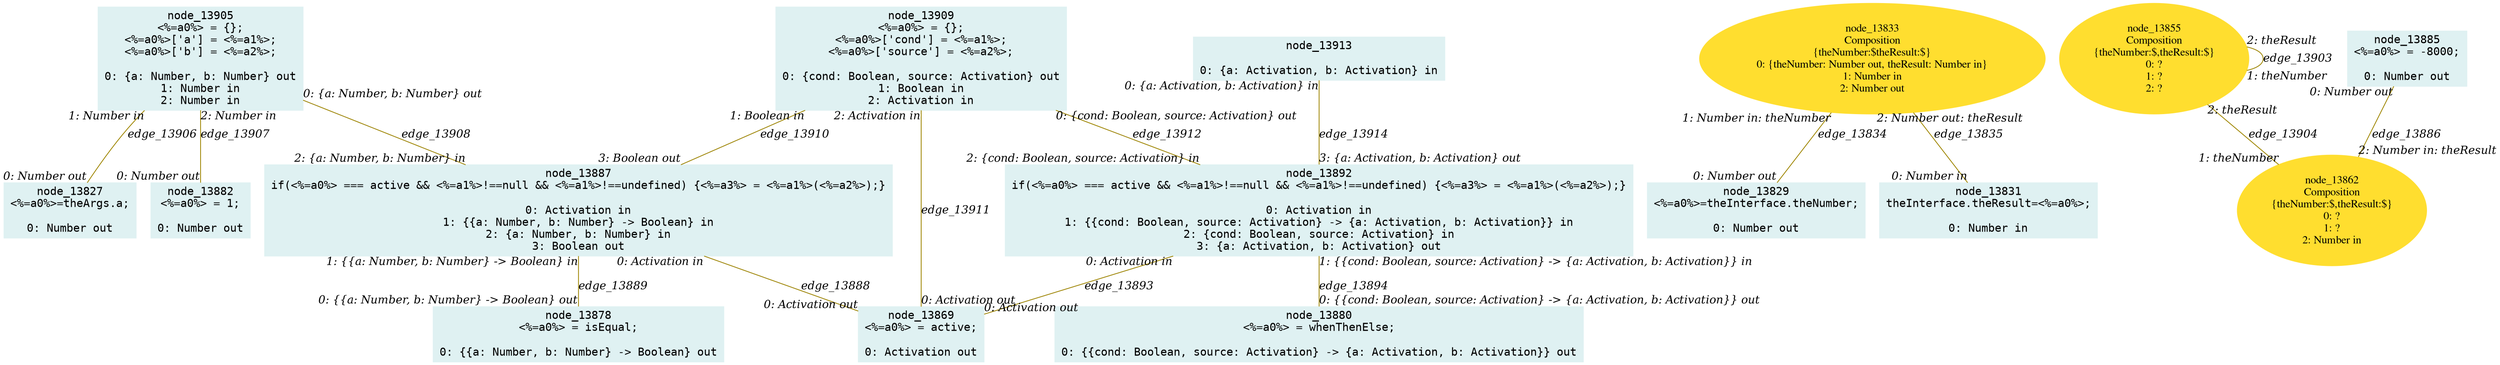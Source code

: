 digraph g{node_13827 [shape="box", style="filled", color="#dff1f2", fontname="Courier", label="node_13827
<%=a0%>=theArgs.a;

0: Number out" ]
node_13829 [shape="box", style="filled", color="#dff1f2", fontname="Courier", label="node_13829
<%=a0%>=theInterface.theNumber;

0: Number out" ]
node_13831 [shape="box", style="filled", color="#dff1f2", fontname="Courier", label="node_13831
theInterface.theResult=<%=a0%>;

0: Number in" ]
node_13833 [shape="ellipse", style="filled", color="#ffde2f", fontname="Times", label="node_13833
Composition
{theNumber:$theResult:$}
0: {theNumber: Number out, theResult: Number in}
1: Number in
2: Number out" ]
node_13855 [shape="ellipse", style="filled", color="#ffde2f", fontname="Times", label="node_13855
Composition
{theNumber:$,theResult:$}
0: ?
1: ?
2: ?" ]
node_13862 [shape="ellipse", style="filled", color="#ffde2f", fontname="Times", label="node_13862
Composition
{theNumber:$,theResult:$}
0: ?
1: ?
2: Number in" ]
node_13869 [shape="box", style="filled", color="#dff1f2", fontname="Courier", label="node_13869
<%=a0%> = active;

0: Activation out" ]
node_13878 [shape="box", style="filled", color="#dff1f2", fontname="Courier", label="node_13878
<%=a0%> = isEqual;

0: {{a: Number, b: Number} -> Boolean} out" ]
node_13880 [shape="box", style="filled", color="#dff1f2", fontname="Courier", label="node_13880
<%=a0%> = whenThenElse;

0: {{cond: Boolean, source: Activation} -> {a: Activation, b: Activation}} out" ]
node_13882 [shape="box", style="filled", color="#dff1f2", fontname="Courier", label="node_13882
<%=a0%> = 1;

0: Number out" ]
node_13885 [shape="box", style="filled", color="#dff1f2", fontname="Courier", label="node_13885
<%=a0%> = -8000;

0: Number out" ]
node_13887 [shape="box", style="filled", color="#dff1f2", fontname="Courier", label="node_13887
if(<%=a0%> === active && <%=a1%>!==null && <%=a1%>!==undefined) {<%=a3%> = <%=a1%>(<%=a2%>);}

0: Activation in
1: {{a: Number, b: Number} -> Boolean} in
2: {a: Number, b: Number} in
3: Boolean out" ]
node_13892 [shape="box", style="filled", color="#dff1f2", fontname="Courier", label="node_13892
if(<%=a0%> === active && <%=a1%>!==null && <%=a1%>!==undefined) {<%=a3%> = <%=a1%>(<%=a2%>);}

0: Activation in
1: {{cond: Boolean, source: Activation} -> {a: Activation, b: Activation}} in
2: {cond: Boolean, source: Activation} in
3: {a: Activation, b: Activation} out" ]
node_13905 [shape="box", style="filled", color="#dff1f2", fontname="Courier", label="node_13905
<%=a0%> = {};
<%=a0%>['a'] = <%=a1%>;
<%=a0%>['b'] = <%=a2%>;

0: {a: Number, b: Number} out
1: Number in
2: Number in" ]
node_13909 [shape="box", style="filled", color="#dff1f2", fontname="Courier", label="node_13909
<%=a0%> = {};
<%=a0%>['cond'] = <%=a1%>;
<%=a0%>['source'] = <%=a2%>;

0: {cond: Boolean, source: Activation} out
1: Boolean in
2: Activation in" ]
node_13913 [shape="box", style="filled", color="#dff1f2", fontname="Courier", label="node_13913

0: {a: Activation, b: Activation} in" ]
node_13833 -> node_13829 [dir=none, arrowHead=none, fontname="Times-Italic", arrowsize=1, color="#9d8400", label="edge_13834",  headlabel="0: Number out", taillabel="1: Number in: theNumber" ]
node_13833 -> node_13831 [dir=none, arrowHead=none, fontname="Times-Italic", arrowsize=1, color="#9d8400", label="edge_13835",  headlabel="0: Number in", taillabel="2: Number out: theResult" ]
node_13885 -> node_13862 [dir=none, arrowHead=none, fontname="Times-Italic", arrowsize=1, color="#9d8400", label="edge_13886",  headlabel="2: Number in: theResult", taillabel="0: Number out" ]
node_13887 -> node_13869 [dir=none, arrowHead=none, fontname="Times-Italic", arrowsize=1, color="#9d8400", label="edge_13888",  headlabel="0: Activation out", taillabel="0: Activation in" ]
node_13887 -> node_13878 [dir=none, arrowHead=none, fontname="Times-Italic", arrowsize=1, color="#9d8400", label="edge_13889",  headlabel="0: {{a: Number, b: Number} -> Boolean} out", taillabel="1: {{a: Number, b: Number} -> Boolean} in" ]
node_13892 -> node_13869 [dir=none, arrowHead=none, fontname="Times-Italic", arrowsize=1, color="#9d8400", label="edge_13893",  headlabel="0: Activation out", taillabel="0: Activation in" ]
node_13892 -> node_13880 [dir=none, arrowHead=none, fontname="Times-Italic", arrowsize=1, color="#9d8400", label="edge_13894",  headlabel="0: {{cond: Boolean, source: Activation} -> {a: Activation, b: Activation}} out", taillabel="1: {{cond: Boolean, source: Activation} -> {a: Activation, b: Activation}} in" ]
node_13855 -> node_13855 [dir=none, arrowHead=none, fontname="Times-Italic", arrowsize=1, color="#9d8400", label="edge_13903",  headlabel="1: theNumber", taillabel="2: theResult" ]
node_13855 -> node_13862 [dir=none, arrowHead=none, fontname="Times-Italic", arrowsize=1, color="#9d8400", label="edge_13904",  headlabel="1: theNumber", taillabel="2: theResult" ]
node_13905 -> node_13827 [dir=none, arrowHead=none, fontname="Times-Italic", arrowsize=1, color="#9d8400", label="edge_13906",  headlabel="0: Number out", taillabel="1: Number in" ]
node_13905 -> node_13882 [dir=none, arrowHead=none, fontname="Times-Italic", arrowsize=1, color="#9d8400", label="edge_13907",  headlabel="0: Number out", taillabel="2: Number in" ]
node_13905 -> node_13887 [dir=none, arrowHead=none, fontname="Times-Italic", arrowsize=1, color="#9d8400", label="edge_13908",  headlabel="2: {a: Number, b: Number} in", taillabel="0: {a: Number, b: Number} out" ]
node_13909 -> node_13887 [dir=none, arrowHead=none, fontname="Times-Italic", arrowsize=1, color="#9d8400", label="edge_13910",  headlabel="3: Boolean out", taillabel="1: Boolean in" ]
node_13909 -> node_13869 [dir=none, arrowHead=none, fontname="Times-Italic", arrowsize=1, color="#9d8400", label="edge_13911",  headlabel="0: Activation out", taillabel="2: Activation in" ]
node_13909 -> node_13892 [dir=none, arrowHead=none, fontname="Times-Italic", arrowsize=1, color="#9d8400", label="edge_13912",  headlabel="2: {cond: Boolean, source: Activation} in", taillabel="0: {cond: Boolean, source: Activation} out" ]
node_13913 -> node_13892 [dir=none, arrowHead=none, fontname="Times-Italic", arrowsize=1, color="#9d8400", label="edge_13914",  headlabel="3: {a: Activation, b: Activation} out", taillabel="0: {a: Activation, b: Activation} in" ]
}